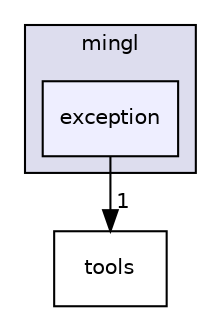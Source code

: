 digraph "libs/mingl/exception" {
  compound=true
  node [ fontsize="10", fontname="Helvetica"];
  edge [ labelfontsize="10", labelfontname="Helvetica"];
  subgraph clusterdir_d4c5b6fad7562fcd9ee8f60dc5abf3ff {
    graph [ bgcolor="#ddddee", pencolor="black", label="mingl" fontname="Helvetica", fontsize="10", URL="dir_d4c5b6fad7562fcd9ee8f60dc5abf3ff.html"]
  dir_e7772830bc0e0761a66ec347eba314dd [shape=box, label="exception", style="filled", fillcolor="#eeeeff", pencolor="black", URL="dir_e7772830bc0e0761a66ec347eba314dd.html"];
  }
  dir_58280369539a95c0b67789ce56b635ae [shape=box label="tools" URL="dir_58280369539a95c0b67789ce56b635ae.html"];
  dir_e7772830bc0e0761a66ec347eba314dd->dir_58280369539a95c0b67789ce56b635ae [headlabel="1", labeldistance=1.5 headhref="dir_000027_000031.html"];
}
